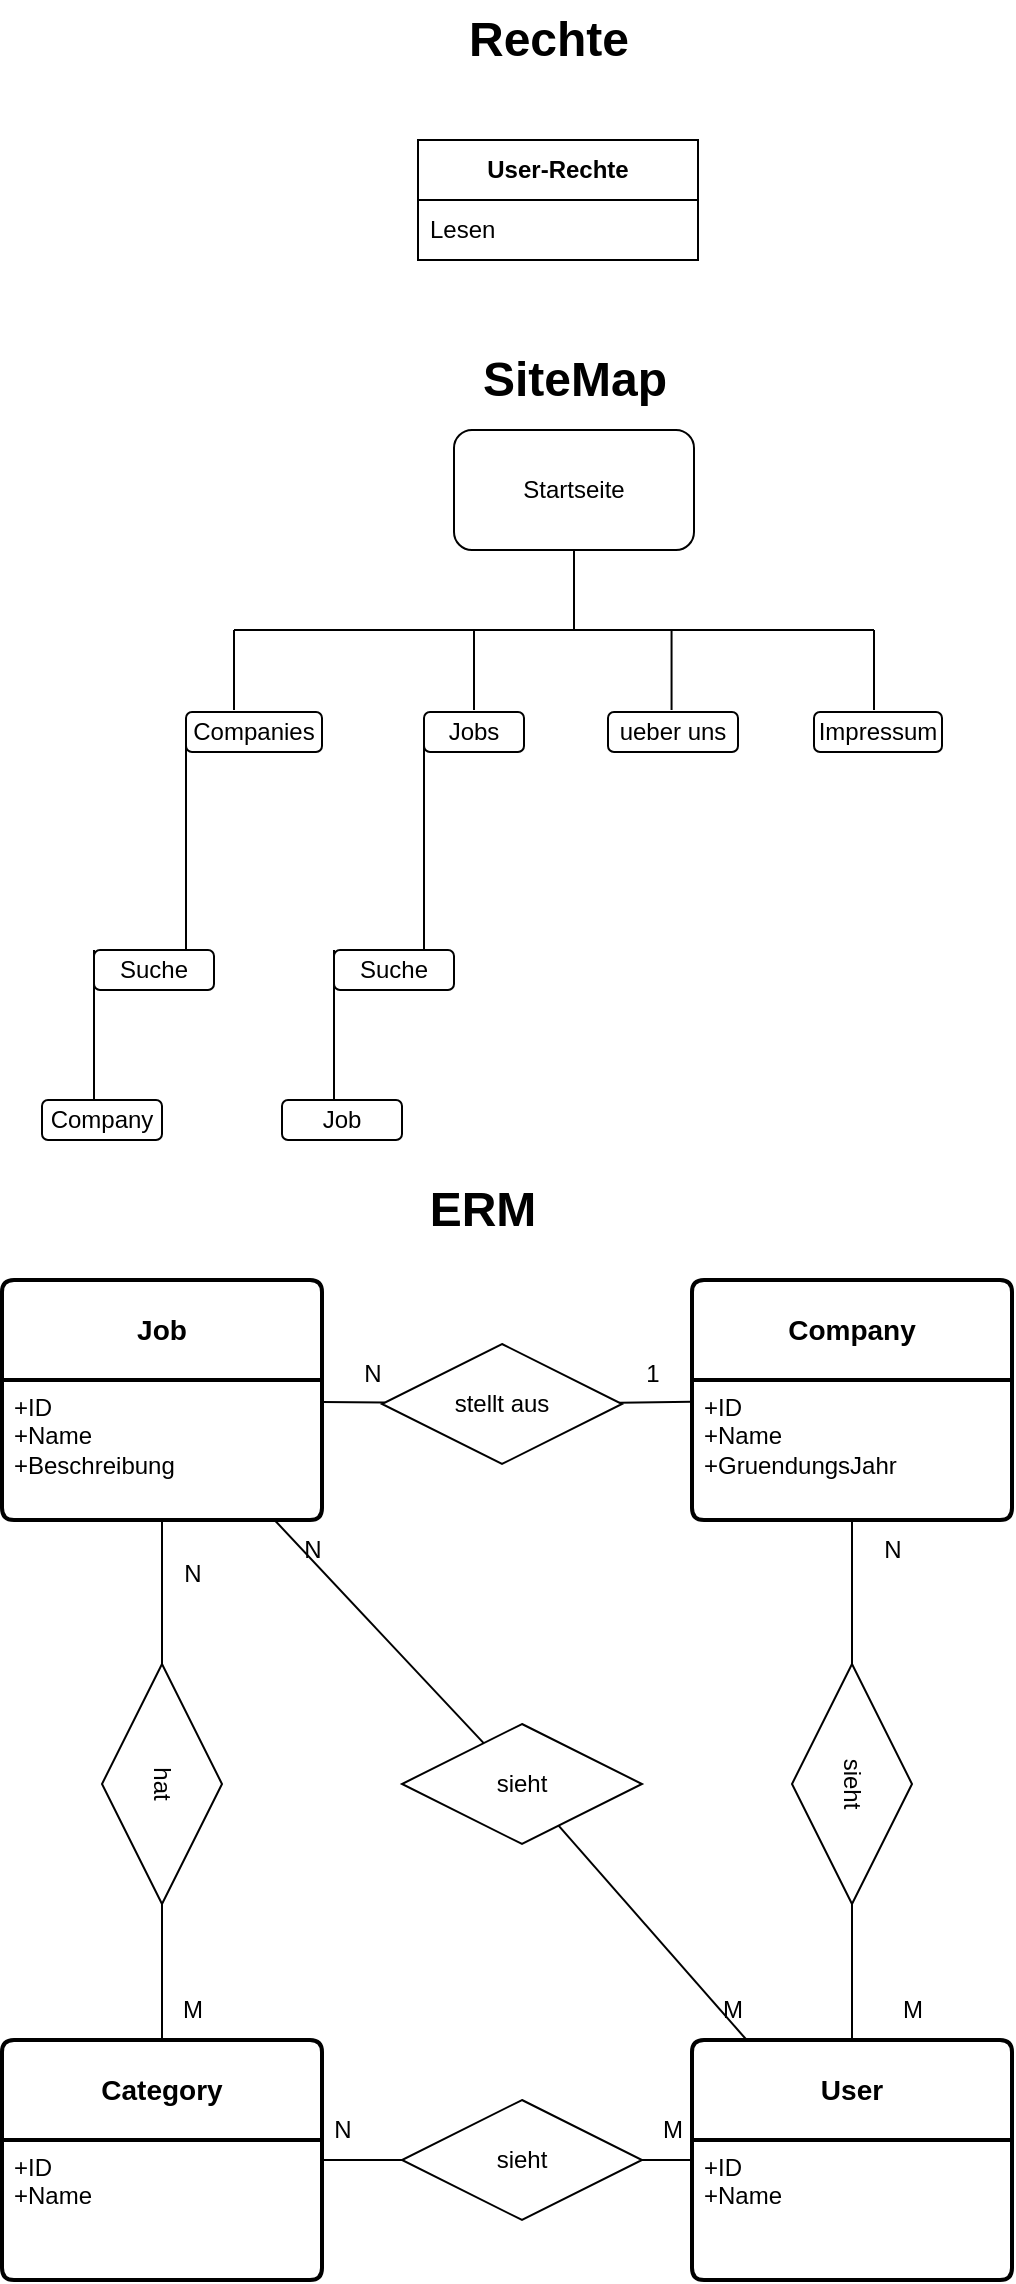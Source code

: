 <mxfile version="23.0.2" type="device">
  <diagram name="Seite-1" id="sbGtgg3dZyXzEFeaYso8">
    <mxGraphModel dx="1434" dy="844" grid="1" gridSize="10" guides="1" tooltips="1" connect="1" arrows="1" fold="1" page="1" pageScale="1" pageWidth="827" pageHeight="1169" math="0" shadow="0">
      <root>
        <mxCell id="0" />
        <mxCell id="1" parent="0" />
        <mxCell id="uZUDP2aGhClYcMFWK4le-20" value="" style="endArrow=none;html=1;rounded=0;" edge="1" parent="1" source="uZUDP2aGhClYcMFWK4le-57" target="uZUDP2aGhClYcMFWK4le-44">
          <mxGeometry width="50" height="50" relative="1" as="geometry">
            <mxPoint x="290" y="782" as="sourcePoint" />
            <mxPoint x="350" y="782" as="targetPoint" />
          </mxGeometry>
        </mxCell>
        <mxCell id="uZUDP2aGhClYcMFWK4le-21" value="" style="endArrow=none;html=1;rounded=0;" edge="1" parent="1" source="uZUDP2aGhClYcMFWK4le-44" target="uZUDP2aGhClYcMFWK4le-59">
          <mxGeometry width="50" height="50" relative="1" as="geometry">
            <mxPoint x="430" y="782" as="sourcePoint" />
            <mxPoint x="494" y="782" as="targetPoint" />
          </mxGeometry>
        </mxCell>
        <mxCell id="uZUDP2aGhClYcMFWK4le-22" value="N" style="text;html=1;align=center;verticalAlign=middle;resizable=0;points=[];autosize=1;strokeColor=none;fillColor=none;" vertex="1" parent="1">
          <mxGeometry x="320" y="672" width="30" height="30" as="geometry" />
        </mxCell>
        <mxCell id="uZUDP2aGhClYcMFWK4le-23" value="1" style="text;html=1;align=center;verticalAlign=middle;resizable=0;points=[];autosize=1;strokeColor=none;fillColor=none;" vertex="1" parent="1">
          <mxGeometry x="460" y="672" width="30" height="30" as="geometry" />
        </mxCell>
        <mxCell id="uZUDP2aGhClYcMFWK4le-25" value="" style="endArrow=none;html=1;rounded=0;" edge="1" parent="1" source="uZUDP2aGhClYcMFWK4le-51" target="uZUDP2aGhClYcMFWK4le-47">
          <mxGeometry width="50" height="50" relative="1" as="geometry">
            <mxPoint x="220" y="1012" as="sourcePoint" />
            <mxPoint x="220" y="972" as="targetPoint" />
          </mxGeometry>
        </mxCell>
        <mxCell id="uZUDP2aGhClYcMFWK4le-26" value="" style="endArrow=none;html=1;rounded=0;" edge="1" parent="1" source="uZUDP2aGhClYcMFWK4le-47" target="uZUDP2aGhClYcMFWK4le-57">
          <mxGeometry width="50" height="50" relative="1" as="geometry">
            <mxPoint x="220" y="892" as="sourcePoint" />
            <mxPoint x="220" y="842" as="targetPoint" />
          </mxGeometry>
        </mxCell>
        <mxCell id="uZUDP2aGhClYcMFWK4le-28" value="N" style="text;html=1;align=center;verticalAlign=middle;resizable=0;points=[];autosize=1;strokeColor=none;fillColor=none;" vertex="1" parent="1">
          <mxGeometry x="230" y="772" width="30" height="30" as="geometry" />
        </mxCell>
        <mxCell id="uZUDP2aGhClYcMFWK4le-29" value="M" style="text;html=1;align=center;verticalAlign=middle;resizable=0;points=[];autosize=1;strokeColor=none;fillColor=none;" vertex="1" parent="1">
          <mxGeometry x="230" y="990" width="30" height="30" as="geometry" />
        </mxCell>
        <mxCell id="uZUDP2aGhClYcMFWK4le-31" value="" style="endArrow=none;html=1;rounded=0;" edge="1" parent="1" source="uZUDP2aGhClYcMFWK4le-49" target="uZUDP2aGhClYcMFWK4le-46">
          <mxGeometry width="50" height="50" relative="1" as="geometry">
            <mxPoint x="510" y="1012" as="sourcePoint" />
            <mxPoint x="432.143" y="949.857" as="targetPoint" />
          </mxGeometry>
        </mxCell>
        <mxCell id="uZUDP2aGhClYcMFWK4le-32" value="" style="endArrow=none;html=1;rounded=0;" edge="1" parent="1" source="uZUDP2aGhClYcMFWK4le-46" target="uZUDP2aGhClYcMFWK4le-57">
          <mxGeometry width="50" height="50" relative="1" as="geometry">
            <mxPoint x="387.647" y="914.353" as="sourcePoint" />
            <mxPoint x="290" y="836.444" as="targetPoint" />
          </mxGeometry>
        </mxCell>
        <mxCell id="uZUDP2aGhClYcMFWK4le-33" value="M" style="text;html=1;align=center;verticalAlign=middle;resizable=0;points=[];autosize=1;strokeColor=none;fillColor=none;" vertex="1" parent="1">
          <mxGeometry x="500" y="990" width="30" height="30" as="geometry" />
        </mxCell>
        <mxCell id="uZUDP2aGhClYcMFWK4le-34" value="N" style="text;html=1;align=center;verticalAlign=middle;resizable=0;points=[];autosize=1;strokeColor=none;fillColor=none;" vertex="1" parent="1">
          <mxGeometry x="290" y="760" width="30" height="30" as="geometry" />
        </mxCell>
        <mxCell id="uZUDP2aGhClYcMFWK4le-39" value="" style="endArrow=none;html=1;rounded=0;" edge="1" parent="1" source="uZUDP2aGhClYcMFWK4le-49" target="uZUDP2aGhClYcMFWK4le-45">
          <mxGeometry width="50" height="50" relative="1" as="geometry">
            <mxPoint x="564.64" y="1012" as="sourcePoint" />
            <mxPoint x="564.317" y="971.683" as="targetPoint" />
          </mxGeometry>
        </mxCell>
        <mxCell id="uZUDP2aGhClYcMFWK4le-40" value="" style="endArrow=none;html=1;rounded=0;" edge="1" parent="1" source="uZUDP2aGhClYcMFWK4le-45" target="uZUDP2aGhClYcMFWK4le-59">
          <mxGeometry width="50" height="50" relative="1" as="geometry">
            <mxPoint x="564" y="892" as="sourcePoint" />
            <mxPoint x="564" y="842" as="targetPoint" />
          </mxGeometry>
        </mxCell>
        <mxCell id="uZUDP2aGhClYcMFWK4le-41" value="M" style="text;html=1;align=center;verticalAlign=middle;resizable=0;points=[];autosize=1;strokeColor=none;fillColor=none;" vertex="1" parent="1">
          <mxGeometry x="590" y="990" width="30" height="30" as="geometry" />
        </mxCell>
        <mxCell id="uZUDP2aGhClYcMFWK4le-42" value="N" style="text;html=1;align=center;verticalAlign=middle;resizable=0;points=[];autosize=1;strokeColor=none;fillColor=none;" vertex="1" parent="1">
          <mxGeometry x="580" y="760" width="30" height="30" as="geometry" />
        </mxCell>
        <mxCell id="uZUDP2aGhClYcMFWK4le-44" value="stellt aus" style="shape=rhombus;perimeter=rhombusPerimeter;whiteSpace=wrap;html=1;align=center;" vertex="1" parent="1">
          <mxGeometry x="340" y="672" width="120" height="60" as="geometry" />
        </mxCell>
        <mxCell id="uZUDP2aGhClYcMFWK4le-45" value="sieht" style="shape=rhombus;perimeter=rhombusPerimeter;whiteSpace=wrap;html=1;align=center;rotation=90;" vertex="1" parent="1">
          <mxGeometry x="515" y="862" width="120" height="60" as="geometry" />
        </mxCell>
        <mxCell id="uZUDP2aGhClYcMFWK4le-46" value="sieht" style="shape=rhombus;perimeter=rhombusPerimeter;whiteSpace=wrap;html=1;align=center;rotation=0;" vertex="1" parent="1">
          <mxGeometry x="350" y="862" width="120" height="60" as="geometry" />
        </mxCell>
        <mxCell id="uZUDP2aGhClYcMFWK4le-47" value="hat" style="shape=rhombus;perimeter=rhombusPerimeter;whiteSpace=wrap;html=1;align=center;rotation=90;" vertex="1" parent="1">
          <mxGeometry x="170" y="862" width="120" height="60" as="geometry" />
        </mxCell>
        <mxCell id="uZUDP2aGhClYcMFWK4le-49" value="&lt;b&gt;User&lt;/b&gt;" style="swimlane;childLayout=stackLayout;horizontal=1;startSize=50;horizontalStack=0;rounded=1;fontSize=14;fontStyle=0;strokeWidth=2;resizeParent=0;resizeLast=1;shadow=0;dashed=0;align=center;arcSize=4;whiteSpace=wrap;html=1;" vertex="1" parent="1">
          <mxGeometry x="495" y="1020" width="160" height="120" as="geometry" />
        </mxCell>
        <mxCell id="uZUDP2aGhClYcMFWK4le-50" value="+ID&lt;br&gt;+Name" style="align=left;strokeColor=none;fillColor=none;spacingLeft=4;fontSize=12;verticalAlign=top;resizable=0;rotatable=0;part=1;html=1;" vertex="1" parent="uZUDP2aGhClYcMFWK4le-49">
          <mxGeometry y="50" width="160" height="70" as="geometry" />
        </mxCell>
        <mxCell id="uZUDP2aGhClYcMFWK4le-51" value="&lt;b&gt;Category&lt;/b&gt;" style="swimlane;childLayout=stackLayout;horizontal=1;startSize=50;horizontalStack=0;rounded=1;fontSize=14;fontStyle=0;strokeWidth=2;resizeParent=0;resizeLast=1;shadow=0;dashed=0;align=center;arcSize=4;whiteSpace=wrap;html=1;" vertex="1" parent="1">
          <mxGeometry x="150" y="1020" width="160" height="120" as="geometry" />
        </mxCell>
        <mxCell id="uZUDP2aGhClYcMFWK4le-52" value="+ID&lt;br&gt;+Name" style="align=left;strokeColor=none;fillColor=none;spacingLeft=4;fontSize=12;verticalAlign=top;resizable=0;rotatable=0;part=1;html=1;" vertex="1" parent="uZUDP2aGhClYcMFWK4le-51">
          <mxGeometry y="50" width="160" height="70" as="geometry" />
        </mxCell>
        <mxCell id="uZUDP2aGhClYcMFWK4le-57" value="&lt;b&gt;Job&lt;/b&gt;" style="swimlane;childLayout=stackLayout;horizontal=1;startSize=50;horizontalStack=0;rounded=1;fontSize=14;fontStyle=0;strokeWidth=2;resizeParent=0;resizeLast=1;shadow=0;dashed=0;align=center;arcSize=4;whiteSpace=wrap;html=1;" vertex="1" parent="1">
          <mxGeometry x="150" y="640" width="160" height="120" as="geometry" />
        </mxCell>
        <mxCell id="uZUDP2aGhClYcMFWK4le-58" value="+ID&lt;br&gt;+Name&lt;br&gt;+Beschreibung" style="align=left;strokeColor=none;fillColor=none;spacingLeft=4;fontSize=12;verticalAlign=top;resizable=0;rotatable=0;part=1;html=1;" vertex="1" parent="uZUDP2aGhClYcMFWK4le-57">
          <mxGeometry y="50" width="160" height="70" as="geometry" />
        </mxCell>
        <mxCell id="uZUDP2aGhClYcMFWK4le-59" value="&lt;b&gt;Company&lt;/b&gt;" style="swimlane;childLayout=stackLayout;horizontal=1;startSize=50;horizontalStack=0;rounded=1;fontSize=14;fontStyle=0;strokeWidth=2;resizeParent=0;resizeLast=1;shadow=0;dashed=0;align=center;arcSize=4;whiteSpace=wrap;html=1;" vertex="1" parent="1">
          <mxGeometry x="495" y="640" width="160" height="120" as="geometry" />
        </mxCell>
        <mxCell id="uZUDP2aGhClYcMFWK4le-60" value="+ID&lt;br&gt;+Name&lt;br&gt;+GruendungsJahr" style="align=left;strokeColor=none;fillColor=none;spacingLeft=4;fontSize=12;verticalAlign=top;resizable=0;rotatable=0;part=1;html=1;" vertex="1" parent="uZUDP2aGhClYcMFWK4le-59">
          <mxGeometry y="50" width="160" height="70" as="geometry" />
        </mxCell>
        <mxCell id="uZUDP2aGhClYcMFWK4le-64" value="sieht" style="shape=rhombus;perimeter=rhombusPerimeter;whiteSpace=wrap;html=1;align=center;" vertex="1" parent="1">
          <mxGeometry x="350" y="1050" width="120" height="60" as="geometry" />
        </mxCell>
        <mxCell id="uZUDP2aGhClYcMFWK4le-65" value="" style="endArrow=none;html=1;rounded=0;" edge="1" parent="1" source="uZUDP2aGhClYcMFWK4le-51" target="uZUDP2aGhClYcMFWK4le-64">
          <mxGeometry relative="1" as="geometry">
            <mxPoint x="530" y="952" as="sourcePoint" />
            <mxPoint x="690" y="952" as="targetPoint" />
          </mxGeometry>
        </mxCell>
        <mxCell id="uZUDP2aGhClYcMFWK4le-67" value="" style="endArrow=none;html=1;rounded=0;" edge="1" parent="1" source="uZUDP2aGhClYcMFWK4le-64" target="uZUDP2aGhClYcMFWK4le-49">
          <mxGeometry relative="1" as="geometry">
            <mxPoint x="530" y="952" as="sourcePoint" />
            <mxPoint x="690" y="952" as="targetPoint" />
          </mxGeometry>
        </mxCell>
        <mxCell id="uZUDP2aGhClYcMFWK4le-68" value="M" style="text;html=1;align=center;verticalAlign=middle;resizable=0;points=[];autosize=1;strokeColor=none;fillColor=none;" vertex="1" parent="1">
          <mxGeometry x="470" y="1050" width="30" height="30" as="geometry" />
        </mxCell>
        <mxCell id="uZUDP2aGhClYcMFWK4le-69" value="N" style="text;html=1;align=center;verticalAlign=middle;resizable=0;points=[];autosize=1;strokeColor=none;fillColor=none;" vertex="1" parent="1">
          <mxGeometry x="305" y="1050" width="30" height="30" as="geometry" />
        </mxCell>
        <mxCell id="uZUDP2aGhClYcMFWK4le-70" value="Startseite" style="rounded=1;whiteSpace=wrap;html=1;" vertex="1" parent="1">
          <mxGeometry x="376" y="215" width="120" height="60" as="geometry" />
        </mxCell>
        <mxCell id="uZUDP2aGhClYcMFWK4le-78" value="" style="endArrow=none;html=1;rounded=0;" edge="1" parent="1">
          <mxGeometry width="50" height="50" relative="1" as="geometry">
            <mxPoint x="266" y="315" as="sourcePoint" />
            <mxPoint x="586" y="315" as="targetPoint" />
          </mxGeometry>
        </mxCell>
        <mxCell id="uZUDP2aGhClYcMFWK4le-79" value="" style="endArrow=none;html=1;rounded=0;" edge="1" parent="1" target="uZUDP2aGhClYcMFWK4le-70">
          <mxGeometry width="50" height="50" relative="1" as="geometry">
            <mxPoint x="436" y="315" as="sourcePoint" />
            <mxPoint x="471" y="355" as="targetPoint" />
          </mxGeometry>
        </mxCell>
        <mxCell id="uZUDP2aGhClYcMFWK4le-80" value="" style="endArrow=none;html=1;rounded=0;" edge="1" parent="1">
          <mxGeometry width="50" height="50" relative="1" as="geometry">
            <mxPoint x="586" y="355" as="sourcePoint" />
            <mxPoint x="586" y="315" as="targetPoint" />
          </mxGeometry>
        </mxCell>
        <mxCell id="uZUDP2aGhClYcMFWK4le-81" value="" style="endArrow=none;html=1;rounded=0;" edge="1" parent="1">
          <mxGeometry width="50" height="50" relative="1" as="geometry">
            <mxPoint x="386" y="355" as="sourcePoint" />
            <mxPoint x="386" y="315" as="targetPoint" />
          </mxGeometry>
        </mxCell>
        <mxCell id="uZUDP2aGhClYcMFWK4le-83" value="" style="endArrow=none;html=1;rounded=0;" edge="1" parent="1">
          <mxGeometry width="50" height="50" relative="1" as="geometry">
            <mxPoint x="266" y="355" as="sourcePoint" />
            <mxPoint x="266" y="315" as="targetPoint" />
          </mxGeometry>
        </mxCell>
        <mxCell id="uZUDP2aGhClYcMFWK4le-84" value="" style="endArrow=none;html=1;rounded=0;" edge="1" parent="1">
          <mxGeometry width="50" height="50" relative="1" as="geometry">
            <mxPoint x="484.78" y="355" as="sourcePoint" />
            <mxPoint x="484.78" y="315" as="targetPoint" />
          </mxGeometry>
        </mxCell>
        <mxCell id="uZUDP2aGhClYcMFWK4le-86" value="Companies" style="rounded=1;whiteSpace=wrap;html=1;" vertex="1" parent="1">
          <mxGeometry x="242" y="356" width="68" height="20" as="geometry" />
        </mxCell>
        <mxCell id="uZUDP2aGhClYcMFWK4le-87" value="Jobs" style="rounded=1;whiteSpace=wrap;html=1;" vertex="1" parent="1">
          <mxGeometry x="361" y="356" width="50" height="20" as="geometry" />
        </mxCell>
        <mxCell id="uZUDP2aGhClYcMFWK4le-88" value="ueber uns" style="rounded=1;whiteSpace=wrap;html=1;" vertex="1" parent="1">
          <mxGeometry x="453" y="356" width="65" height="20" as="geometry" />
        </mxCell>
        <mxCell id="uZUDP2aGhClYcMFWK4le-89" value="Impressum" style="rounded=1;whiteSpace=wrap;html=1;" vertex="1" parent="1">
          <mxGeometry x="556" y="356" width="64" height="20" as="geometry" />
        </mxCell>
        <mxCell id="uZUDP2aGhClYcMFWK4le-92" value="" style="endArrow=none;html=1;rounded=0;" edge="1" parent="1">
          <mxGeometry width="50" height="50" relative="1" as="geometry">
            <mxPoint x="242" y="475" as="sourcePoint" />
            <mxPoint x="242" y="365" as="targetPoint" />
          </mxGeometry>
        </mxCell>
        <mxCell id="uZUDP2aGhClYcMFWK4le-93" value="" style="endArrow=none;html=1;rounded=0;" edge="1" parent="1">
          <mxGeometry width="50" height="50" relative="1" as="geometry">
            <mxPoint x="361" y="475" as="sourcePoint" />
            <mxPoint x="361" y="365" as="targetPoint" />
          </mxGeometry>
        </mxCell>
        <mxCell id="uZUDP2aGhClYcMFWK4le-97" value="Suche" style="rounded=1;whiteSpace=wrap;html=1;" vertex="1" parent="1">
          <mxGeometry x="196" y="475" width="60" height="20" as="geometry" />
        </mxCell>
        <mxCell id="uZUDP2aGhClYcMFWK4le-98" value="Suche" style="rounded=1;whiteSpace=wrap;html=1;" vertex="1" parent="1">
          <mxGeometry x="316" y="475" width="60" height="20" as="geometry" />
        </mxCell>
        <mxCell id="uZUDP2aGhClYcMFWK4le-107" value="&lt;font style=&quot;font-size: 24px;&quot;&gt;&lt;b&gt;SiteMap&lt;/b&gt;&lt;/font&gt;" style="text;html=1;align=center;verticalAlign=middle;resizable=0;points=[];autosize=1;strokeColor=none;fillColor=none;" vertex="1" parent="1">
          <mxGeometry x="376" y="170" width="120" height="40" as="geometry" />
        </mxCell>
        <mxCell id="uZUDP2aGhClYcMFWK4le-110" value="&lt;font style=&quot;font-size: 24px;&quot;&gt;&lt;b&gt;ERM&lt;/b&gt;&lt;/font&gt;" style="text;html=1;align=center;verticalAlign=middle;resizable=0;points=[];autosize=1;strokeColor=none;fillColor=none;" vertex="1" parent="1">
          <mxGeometry x="350" y="584.5" width="80" height="40" as="geometry" />
        </mxCell>
        <mxCell id="uZUDP2aGhClYcMFWK4le-117" value="&lt;b&gt;User-Rechte&lt;/b&gt;" style="swimlane;fontStyle=0;childLayout=stackLayout;horizontal=1;startSize=30;horizontalStack=0;resizeParent=1;resizeParentMax=0;resizeLast=0;collapsible=1;marginBottom=0;whiteSpace=wrap;html=1;" vertex="1" parent="1">
          <mxGeometry x="358" y="70" width="140" height="60" as="geometry" />
        </mxCell>
        <mxCell id="uZUDP2aGhClYcMFWK4le-118" value="Lesen" style="text;strokeColor=none;fillColor=none;align=left;verticalAlign=middle;spacingLeft=4;spacingRight=4;overflow=hidden;points=[[0,0.5],[1,0.5]];portConstraint=eastwest;rotatable=0;whiteSpace=wrap;html=1;" vertex="1" parent="uZUDP2aGhClYcMFWK4le-117">
          <mxGeometry y="30" width="140" height="30" as="geometry" />
        </mxCell>
        <mxCell id="uZUDP2aGhClYcMFWK4le-121" value="&lt;font style=&quot;font-size: 24px;&quot;&gt;&lt;b&gt;Rechte&lt;/b&gt;&lt;/font&gt;" style="text;html=1;align=center;verticalAlign=middle;resizable=0;points=[];autosize=1;strokeColor=none;fillColor=none;" vertex="1" parent="1">
          <mxGeometry x="373" width="100" height="40" as="geometry" />
        </mxCell>
        <mxCell id="uZUDP2aGhClYcMFWK4le-122" value="" style="endArrow=none;html=1;rounded=0;" edge="1" parent="1">
          <mxGeometry width="50" height="50" relative="1" as="geometry">
            <mxPoint x="196" y="550" as="sourcePoint" />
            <mxPoint x="196" y="475" as="targetPoint" />
          </mxGeometry>
        </mxCell>
        <mxCell id="uZUDP2aGhClYcMFWK4le-123" value="Company" style="rounded=1;whiteSpace=wrap;html=1;" vertex="1" parent="1">
          <mxGeometry x="170" y="550" width="60" height="20" as="geometry" />
        </mxCell>
        <mxCell id="uZUDP2aGhClYcMFWK4le-124" value="" style="endArrow=none;html=1;rounded=0;" edge="1" parent="1">
          <mxGeometry width="50" height="50" relative="1" as="geometry">
            <mxPoint x="316" y="550" as="sourcePoint" />
            <mxPoint x="316" y="475" as="targetPoint" />
          </mxGeometry>
        </mxCell>
        <mxCell id="uZUDP2aGhClYcMFWK4le-125" value="Job" style="rounded=1;whiteSpace=wrap;html=1;" vertex="1" parent="1">
          <mxGeometry x="290" y="550" width="60" height="20" as="geometry" />
        </mxCell>
      </root>
    </mxGraphModel>
  </diagram>
</mxfile>
